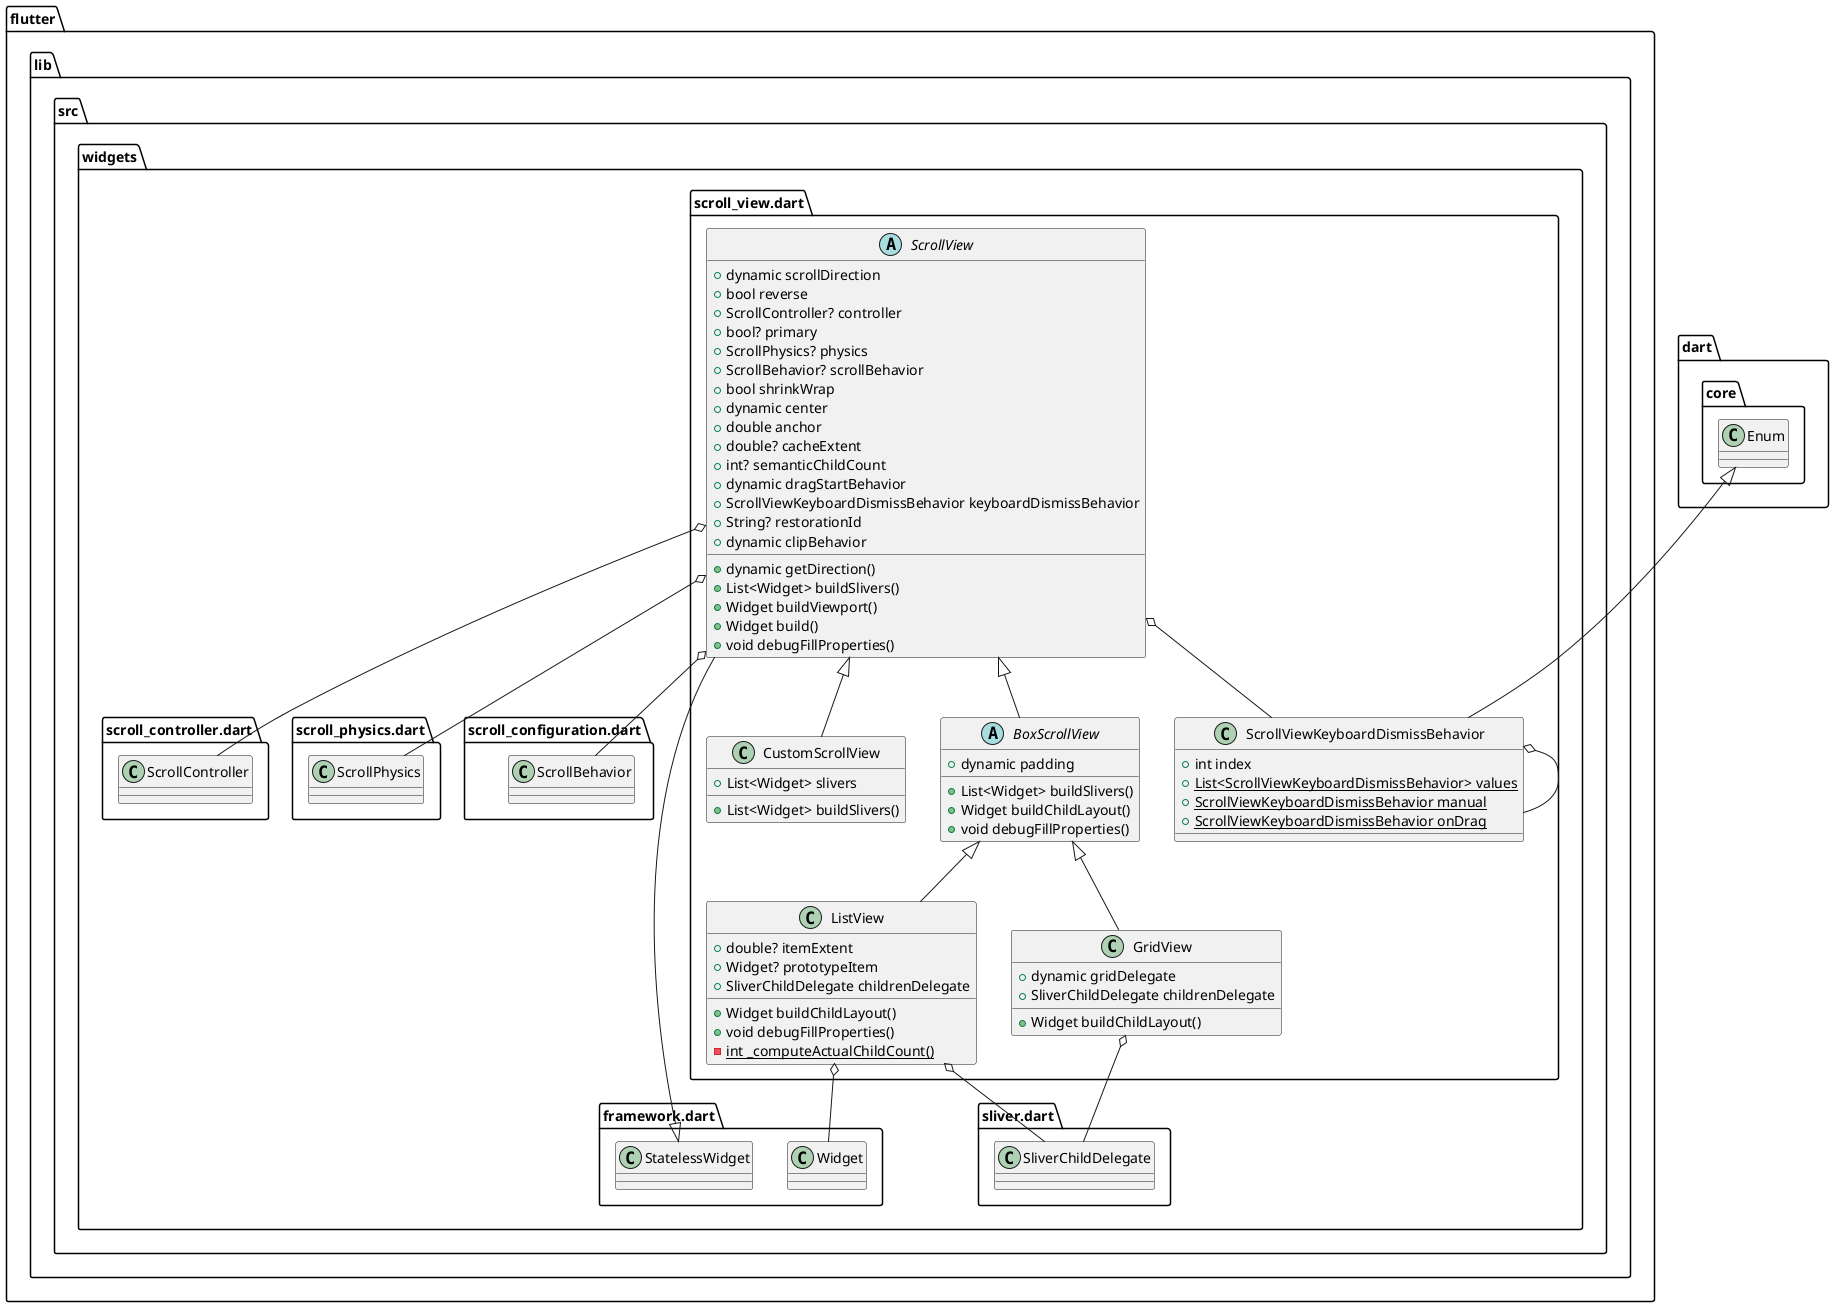 @startuml
set namespaceSeparator ::

abstract class "flutter::lib::src::widgets::scroll_view.dart::ScrollView" {
  +dynamic scrollDirection
  +bool reverse
  +ScrollController? controller
  +bool? primary
  +ScrollPhysics? physics
  +ScrollBehavior? scrollBehavior
  +bool shrinkWrap
  +dynamic center
  +double anchor
  +double? cacheExtent
  +int? semanticChildCount
  +dynamic dragStartBehavior
  +ScrollViewKeyboardDismissBehavior keyboardDismissBehavior
  +String? restorationId
  +dynamic clipBehavior
  +dynamic getDirection()
  +List<Widget> buildSlivers()
  +Widget buildViewport()
  +Widget build()
  +void debugFillProperties()
}

"flutter::lib::src::widgets::scroll_view.dart::ScrollView" o-- "flutter::lib::src::widgets::scroll_controller.dart::ScrollController"
"flutter::lib::src::widgets::scroll_view.dart::ScrollView" o-- "flutter::lib::src::widgets::scroll_physics.dart::ScrollPhysics"
"flutter::lib::src::widgets::scroll_view.dart::ScrollView" o-- "flutter::lib::src::widgets::scroll_configuration.dart::ScrollBehavior"
"flutter::lib::src::widgets::scroll_view.dart::ScrollView" o-- "flutter::lib::src::widgets::scroll_view.dart::ScrollViewKeyboardDismissBehavior"
"flutter::lib::src::widgets::framework.dart::StatelessWidget" <|-- "flutter::lib::src::widgets::scroll_view.dart::ScrollView"

class "flutter::lib::src::widgets::scroll_view.dart::CustomScrollView" {
  +List<Widget> slivers
  +List<Widget> buildSlivers()
}

"flutter::lib::src::widgets::scroll_view.dart::ScrollView" <|-- "flutter::lib::src::widgets::scroll_view.dart::CustomScrollView"

abstract class "flutter::lib::src::widgets::scroll_view.dart::BoxScrollView" {
  +dynamic padding
  +List<Widget> buildSlivers()
  +Widget buildChildLayout()
  +void debugFillProperties()
}

"flutter::lib::src::widgets::scroll_view.dart::ScrollView" <|-- "flutter::lib::src::widgets::scroll_view.dart::BoxScrollView"

class "flutter::lib::src::widgets::scroll_view.dart::ListView" {
  +double? itemExtent
  +Widget? prototypeItem
  +SliverChildDelegate childrenDelegate
  +Widget buildChildLayout()
  +void debugFillProperties()
  {static} -int _computeActualChildCount()
}

"flutter::lib::src::widgets::scroll_view.dart::ListView" o-- "flutter::lib::src::widgets::framework.dart::Widget"
"flutter::lib::src::widgets::scroll_view.dart::ListView" o-- "flutter::lib::src::widgets::sliver.dart::SliverChildDelegate"
"flutter::lib::src::widgets::scroll_view.dart::BoxScrollView" <|-- "flutter::lib::src::widgets::scroll_view.dart::ListView"

class "flutter::lib::src::widgets::scroll_view.dart::GridView" {
  +dynamic gridDelegate
  +SliverChildDelegate childrenDelegate
  +Widget buildChildLayout()
}

"flutter::lib::src::widgets::scroll_view.dart::GridView" o-- "flutter::lib::src::widgets::sliver.dart::SliverChildDelegate"
"flutter::lib::src::widgets::scroll_view.dart::BoxScrollView" <|-- "flutter::lib::src::widgets::scroll_view.dart::GridView"

class "flutter::lib::src::widgets::scroll_view.dart::ScrollViewKeyboardDismissBehavior" {
  +int index
  {static} +List<ScrollViewKeyboardDismissBehavior> values
  {static} +ScrollViewKeyboardDismissBehavior manual
  {static} +ScrollViewKeyboardDismissBehavior onDrag
}

"flutter::lib::src::widgets::scroll_view.dart::ScrollViewKeyboardDismissBehavior" o-- "flutter::lib::src::widgets::scroll_view.dart::ScrollViewKeyboardDismissBehavior"
"dart::core::Enum" <|-- "flutter::lib::src::widgets::scroll_view.dart::ScrollViewKeyboardDismissBehavior"


@enduml